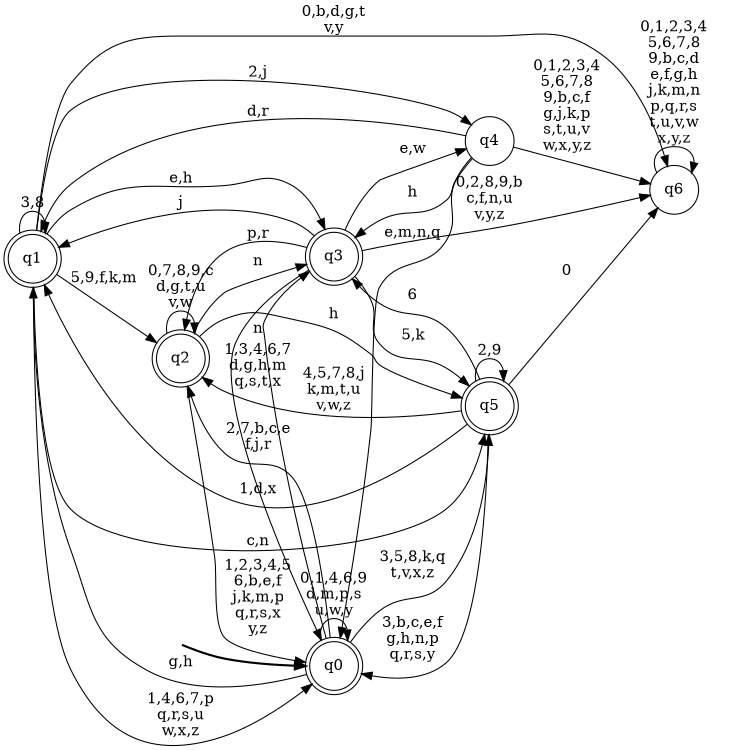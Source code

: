 digraph BlueStar {
__start0 [style = invis, shape = none, label = "", width = 0, height = 0];

rankdir=LR;
size="8,5";

s0 [style="rounded,filled", color="black", fillcolor="white" shape="doublecircle", label="q0"];
s1 [style="rounded,filled", color="black", fillcolor="white" shape="doublecircle", label="q1"];
s2 [style="rounded,filled", color="black", fillcolor="white" shape="doublecircle", label="q2"];
s3 [style="rounded,filled", color="black", fillcolor="white" shape="doublecircle", label="q3"];
s4 [style="filled", color="black", fillcolor="white" shape="circle", label="q4"];
s5 [style="rounded,filled", color="black", fillcolor="white" shape="doublecircle", label="q5"];
s6 [style="filled", color="black", fillcolor="white" shape="circle", label="q6"];
subgraph cluster_main { 
	graph [pad=".75", ranksep="0.15", nodesep="0.15"];
	 style=invis; 
	__start0 -> s0 [penwidth=2];
}
s0 -> s0 [label="0,1,4,6,9\nd,m,p,s\nu,w,y"];
s0 -> s1 [label="g,h"];
s0 -> s2 [label="2,7,b,c,e\nf,j,r"];
s0 -> s3 [label="n"];
s0 -> s5 [label="3,5,8,k,q\nt,v,x,z"];
s1 -> s0 [label="1,4,6,7,p\nq,r,s,u\nw,x,z"];
s1 -> s1 [label="3,8"];
s1 -> s2 [label="5,9,f,k,m"];
s1 -> s3 [label="e,h"];
s1 -> s4 [label="2,j"];
s1 -> s5 [label="c,n"];
s1 -> s6 [label="0,b,d,g,t\nv,y"];
s2 -> s0 [label="1,2,3,4,5\n6,b,e,f\nj,k,m,p\nq,r,s,x\ny,z"];
s2 -> s2 [label="0,7,8,9,c\nd,g,t,u\nv,w"];
s2 -> s3 [label="n"];
s2 -> s5 [label="h"];
s3 -> s0 [label="1,3,4,6,7\nd,g,h,m\nq,s,t,x"];
s3 -> s1 [label="j"];
s3 -> s2 [label="p,r"];
s3 -> s4 [label="e,w"];
s3 -> s5 [label="5,k"];
s3 -> s6 [label="0,2,8,9,b\nc,f,n,u\nv,y,z"];
s4 -> s0 [label="e,m,n,q"];
s4 -> s1 [label="d,r"];
s4 -> s3 [label="h"];
s4 -> s6 [label="0,1,2,3,4\n5,6,7,8\n9,b,c,f\ng,j,k,p\ns,t,u,v\nw,x,y,z"];
s5 -> s0 [label="3,b,c,e,f\ng,h,n,p\nq,r,s,y"];
s5 -> s1 [label="1,d,x"];
s5 -> s2 [label="4,5,7,8,j\nk,m,t,u\nv,w,z"];
s5 -> s3 [label="6"];
s5 -> s5 [label="2,9"];
s5 -> s6 [label="0"];
s6 -> s6 [label="0,1,2,3,4\n5,6,7,8\n9,b,c,d\ne,f,g,h\nj,k,m,n\np,q,r,s\nt,u,v,w\nx,y,z"];

}